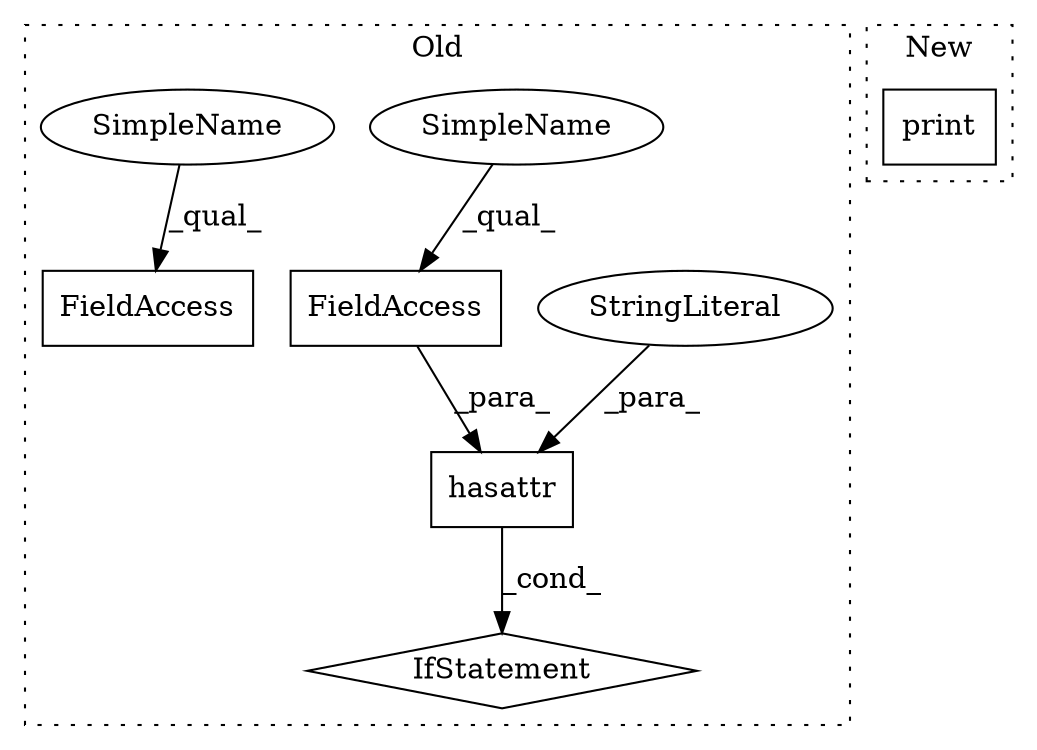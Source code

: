 digraph G {
subgraph cluster0 {
1 [label="hasattr" a="32" s="11027,11062" l="8,1" shape="box"];
3 [label="StringLiteral" a="45" s="11046" l="16" shape="ellipse"];
4 [label="IfStatement" a="25" s="10994,11063" l="4,2" shape="diamond"];
5 [label="FieldAccess" a="22" s="11035" l="10" shape="box"];
6 [label="FieldAccess" a="22" s="11171" l="10" shape="box"];
7 [label="SimpleName" a="42" s="11035" l="5" shape="ellipse"];
8 [label="SimpleName" a="42" s="11171" l="5" shape="ellipse"];
label = "Old";
style="dotted";
}
subgraph cluster1 {
2 [label="print" a="32" s="15200,15255" l="6,1" shape="box"];
label = "New";
style="dotted";
}
1 -> 4 [label="_cond_"];
3 -> 1 [label="_para_"];
5 -> 1 [label="_para_"];
7 -> 5 [label="_qual_"];
8 -> 6 [label="_qual_"];
}